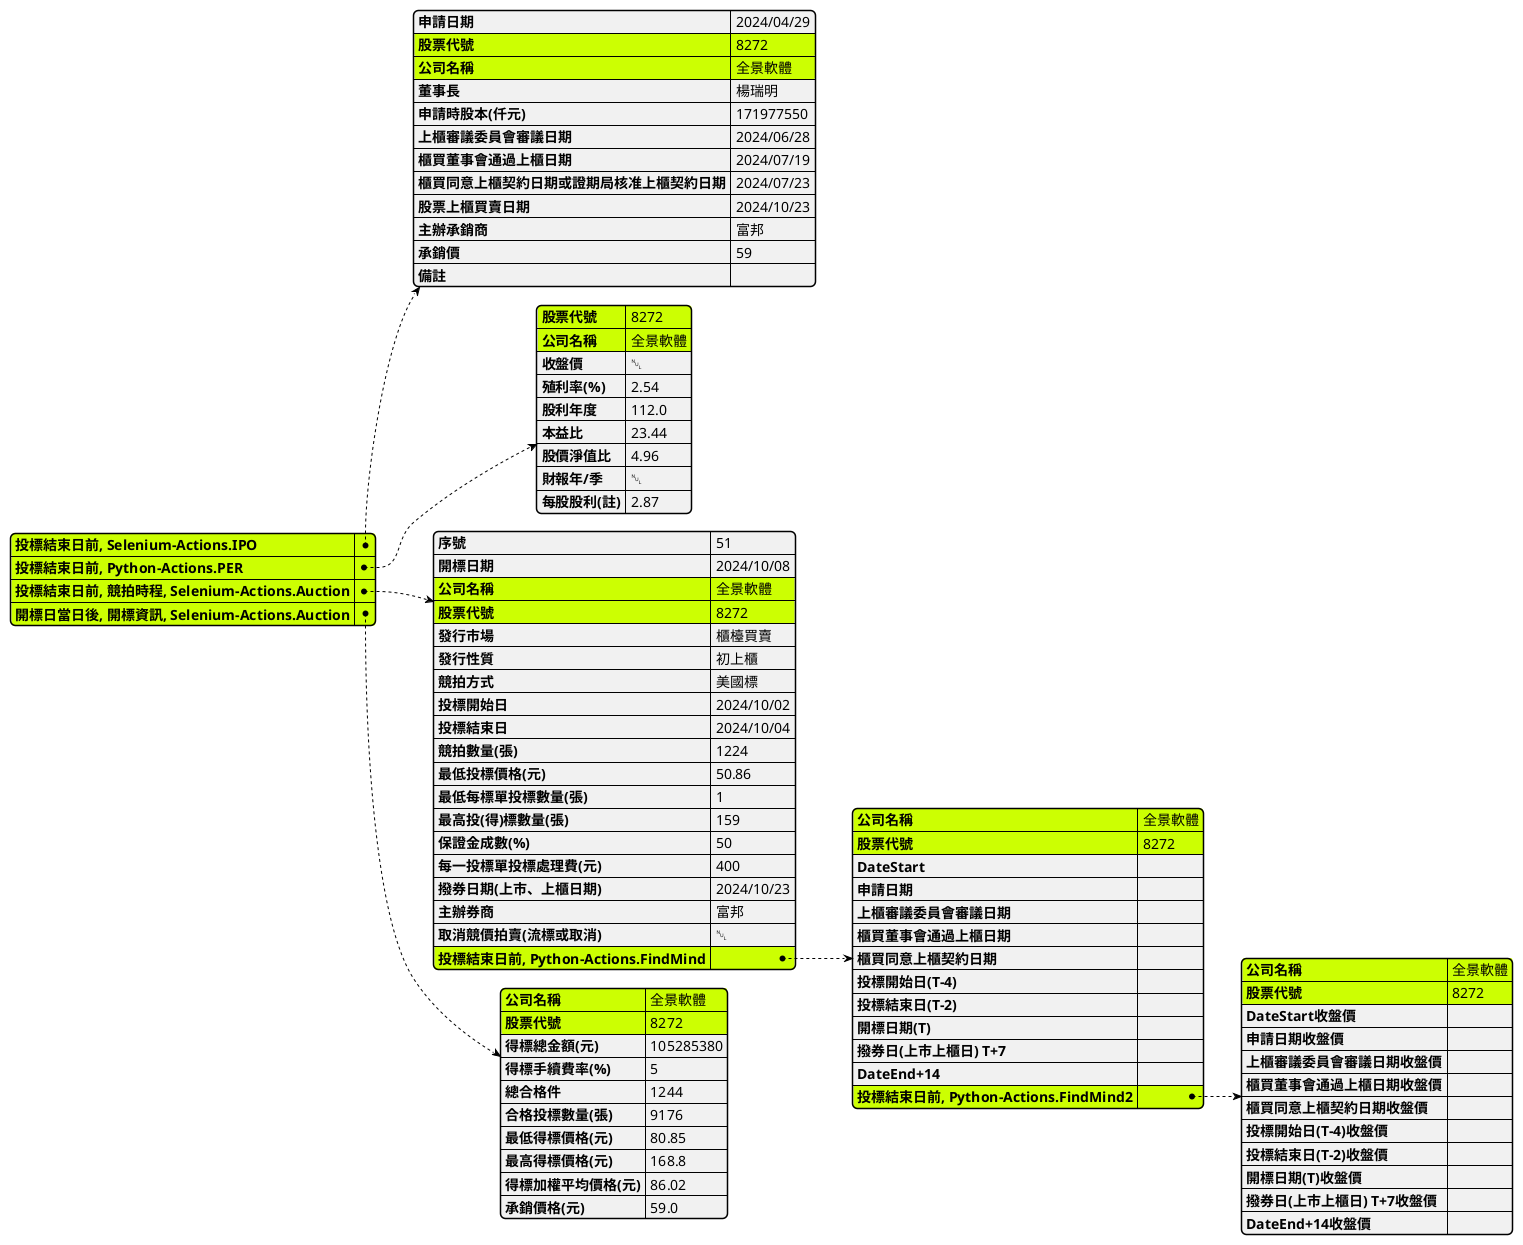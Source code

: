 @startjson

skinparam BoxPadding 10
skinparam actorStyle awesome
skinparam LegendBorderThickness 1
skinparam backgroundColor transparent

#highlight  "投標結束日前, Selenium-Actions.IPO"

#highlight  "投標結束日前, Selenium-Actions.IPO" / "股票代號"
#highlight  "投標結束日前, Selenium-Actions.IPO" / "公司名稱"

#highlight  "投標結束日前, Python-Actions.PER"

#highlight  "投標結束日前, Python-Actions.PER" / "股票代號"
#highlight  "投標結束日前, Python-Actions.PER" / "公司名稱"

#highlight  "投標結束日前, 競拍時程, Selenium-Actions.Auction"

#highlight  "投標結束日前, 競拍時程, Selenium-Actions.Auction" / "股票代號"
#highlight  "投標結束日前, 競拍時程, Selenium-Actions.Auction" / "公司名稱"

#highlight  "投標結束日前, 競拍時程, Selenium-Actions.Auction" / "投標結束日前, Python-Actions.FindMind"

#highlight  "投標結束日前, 競拍時程, Selenium-Actions.Auction" / "投標結束日前, Python-Actions.FindMind" / "股票代號"
#highlight  "投標結束日前, 競拍時程, Selenium-Actions.Auction" / "投標結束日前, Python-Actions.FindMind" / "公司名稱"

#highlight  "投標結束日前, 競拍時程, Selenium-Actions.Auction" / "投標結束日前, Python-Actions.FindMind" / "投標結束日前, Python-Actions.FindMind2"

#highlight  "投標結束日前, 競拍時程, Selenium-Actions.Auction" / "投標結束日前, Python-Actions.FindMind" / "投標結束日前, Python-Actions.FindMind2" / "股票代號"
#highlight  "投標結束日前, 競拍時程, Selenium-Actions.Auction" / "投標結束日前, Python-Actions.FindMind" / "投標結束日前, Python-Actions.FindMind2" / "公司名稱"

#highlight  "開標日當日後, 開標資訊, Selenium-Actions.Auction"

#highlight  "開標日當日後, 開標資訊, Selenium-Actions.Auction" / "股票代號"
#highlight  "開標日當日後, 開標資訊, Selenium-Actions.Auction" / "公司名稱"


{
  "投標結束日前, Selenium-Actions.IPO":     {
  "申請日期": "2024/04/29",
  "股票代號": "8272",
  "公司名稱": "全景軟體",
  "董事長": "楊瑞明",
  "申請時股本(仟元)": 171977550,
  "上櫃審議委員會審議日期": "2024/06/28",
  "櫃買董事會通過上櫃日期": "2024/07/19",
  "櫃買同意上櫃契約日期或證期局核准上櫃契約日期": "2024/07/23",
  "股票上櫃買賣日期": "2024/10/23",
  "主辦承銷商": "富邦",
  "承銷價": 59,
  "備註": ""
    },

  "投標結束日前, Python-Actions.PER":     {
        "股票代號": "8272",
        "公司名稱": "全景軟體",
        "收盤價": null,
        "殖利率(%)": 2.54,
        "股利年度": 112.0,
        "本益比": 23.44,
        "股價淨值比": 4.96,
        "財報年/季": null,
        "每股股利(註)": 2.87
    },
  "投標結束日前, 競拍時程, Selenium-Actions.Auction":     {
        "序號": 51,
        "開標日期": "2024/10/08",
        "公司名稱": "全景軟體",
        "股票代號": "8272",
        "發行市場": "櫃檯買賣",
        "發行性質": "初上櫃",
        "競拍方式": "美國標",
        "投標開始日": "2024/10/02",
        "投標結束日": "2024/10/04",
        "競拍數量(張)": 1224,
        "最低投標價格(元)": 50.86,
        "最低每標單投標數量(張)": 1,
        "最高投(得)標數量(張)": 159,
        "保證金成數(%)": 50,
        "每一投標單投標處理費(元)": 400,
        "撥券日期(上市、上櫃日期)": "2024/10/23",
        "主辦券商": "富邦",
        "取消競價拍賣(流標或取消)": null,

        "投標結束日前, Python-Actions.FindMind": {
        "公司名稱": "全景軟體",
        "股票代號": "8272",
        "DateStart":"",
        "申請日期": "",
        "上櫃審議委員會審議日期":"",
        "櫃買董事會通過上櫃日期":"",
        "櫃買同意上櫃契約日期":"",
        "投標開始日(T-4)":"",
        "投標結束日(T-2)":"",
        "開標日期(T)":"",
        "撥券日(上市上櫃日) T+7":"",
        "DateEnd+14":"",
        "投標結束日前, Python-Actions.FindMind2": {
        "公司名稱": "全景軟體",
        "股票代號": "8272",
        "DateStart收盤價":"",
        "申請日期收盤價": "",
        "上櫃審議委員會審議日期收盤價":"",
        "櫃買董事會通過上櫃日期收盤價":"",
        "櫃買同意上櫃契約日期收盤價":"",
        "投標開始日(T-4)收盤價":"",
        "投標結束日(T-2)收盤價":"",
        "開標日期(T)收盤價":"",
        "撥券日(上市上櫃日) T+7收盤價":"",
        "DateEnd+14收盤價":""
        }
        }
    },
  "開標日當日後, 開標資訊, Selenium-Actions.Auction": {
    "公司名稱": "全景軟體",
    "股票代號": "8272",
    "得標總金額(元)": 105285380,
    "得標手續費率(%)": 5,
    "總合格件": 1244,
    "合格投標數量(張)": 9176,
    "最低得標價格(元)": 80.85,
    "最高得標價格(元)": 168.8,
    "得標加權平均價格(元)": 86.02,
    "承銷價格(元)": 59.0
  }
}
@endjson

